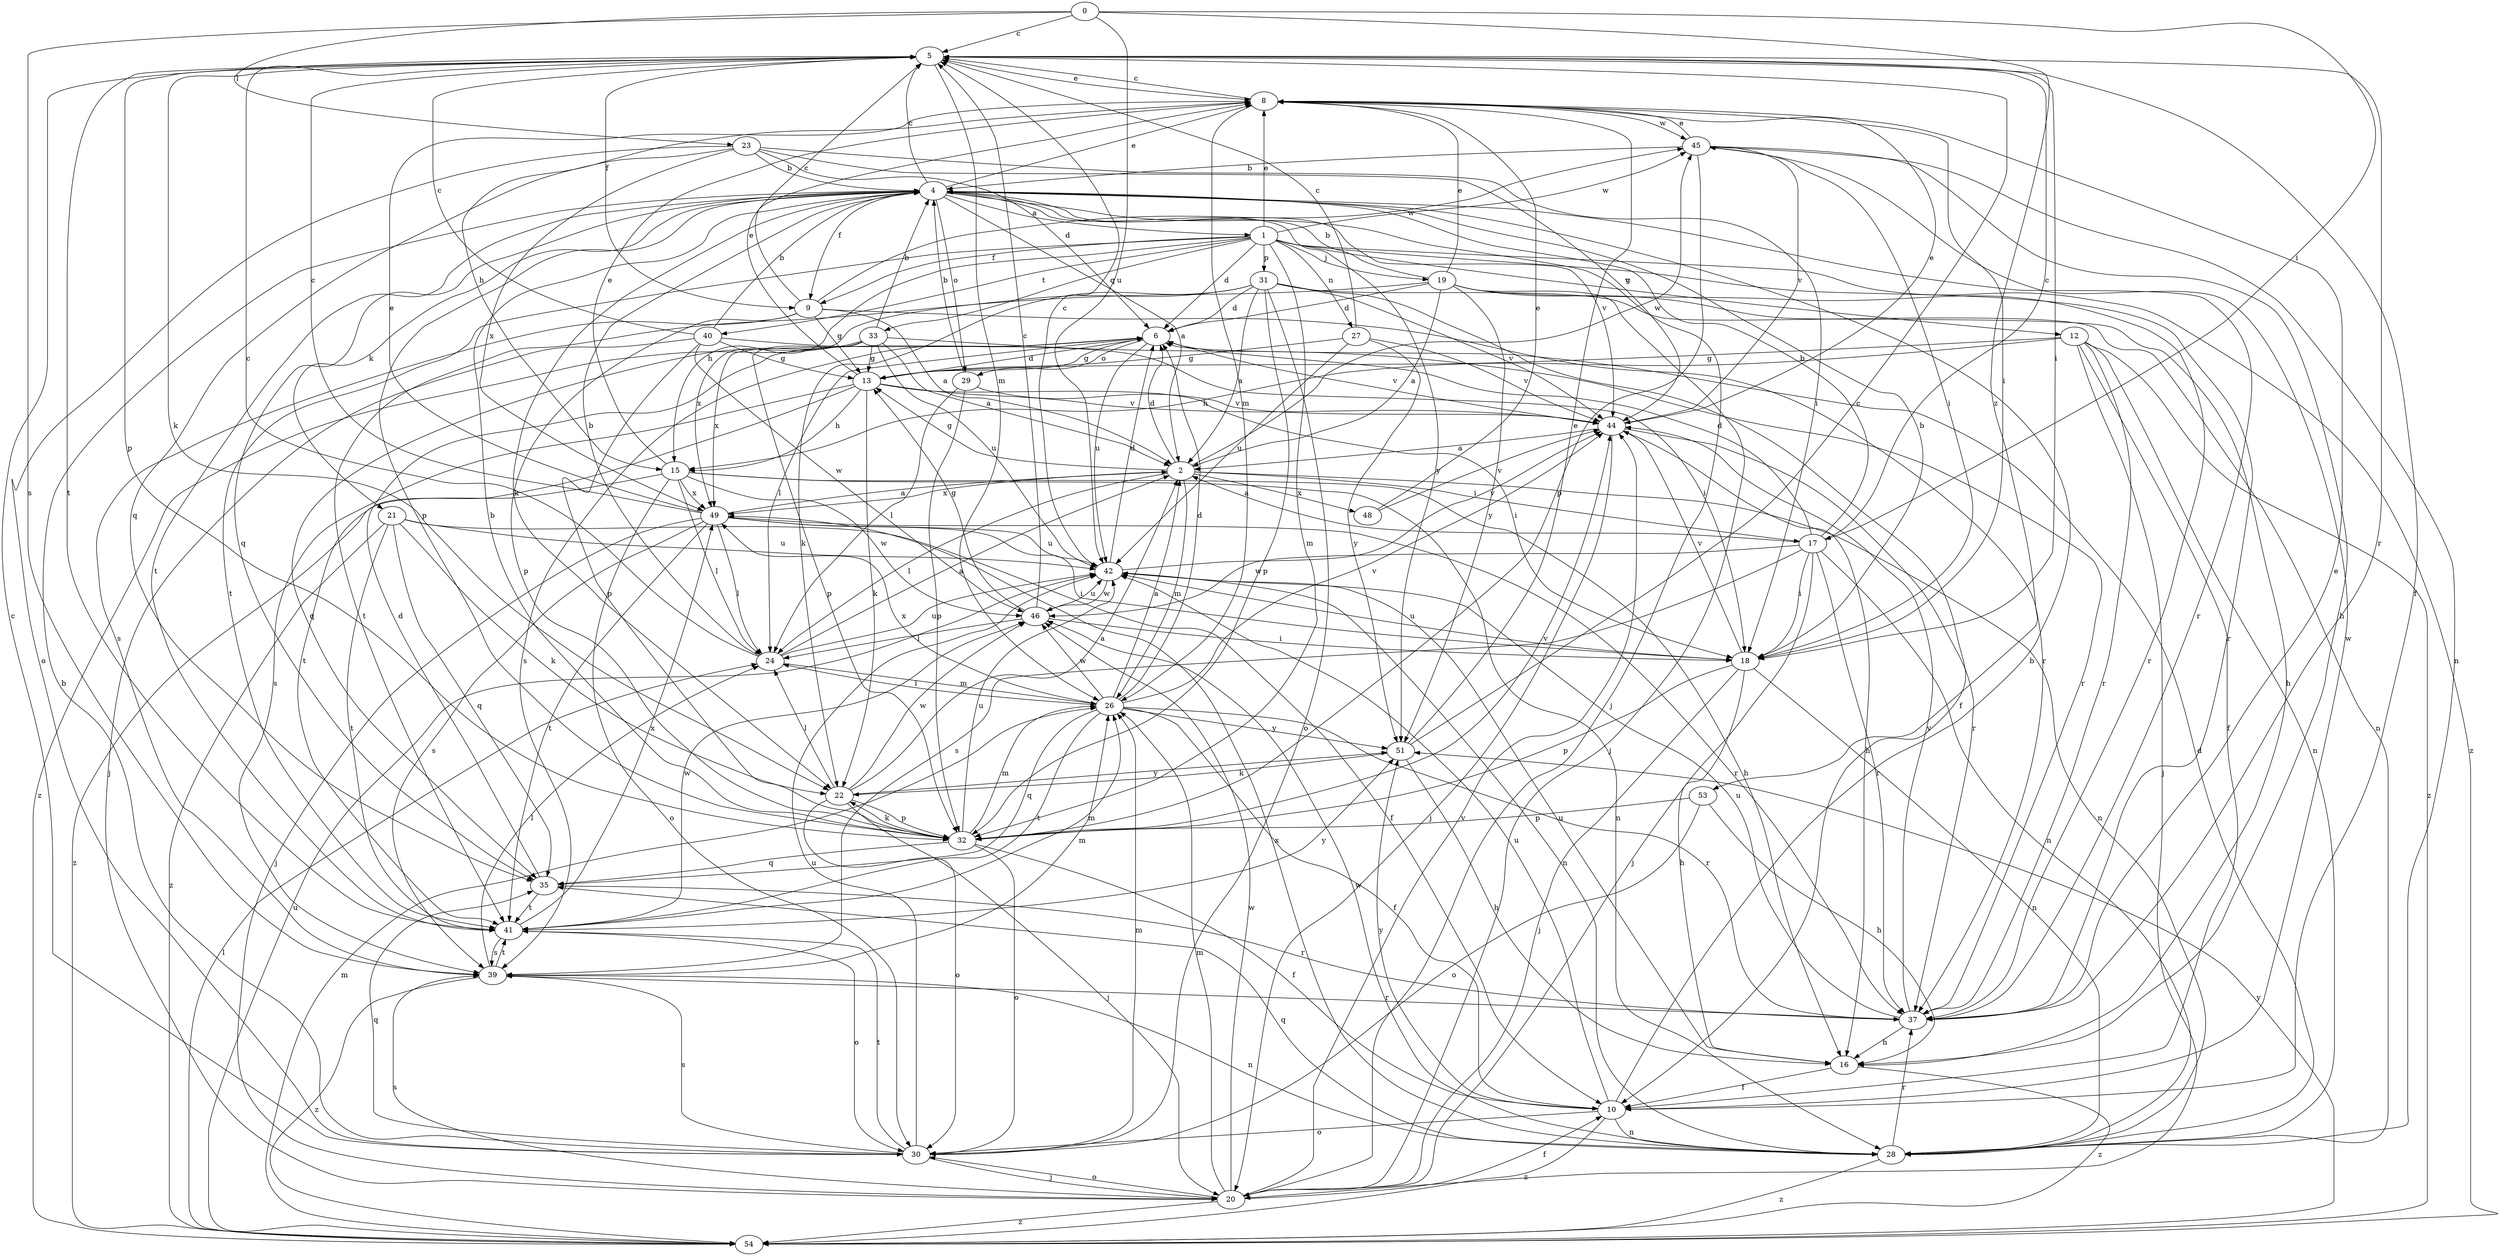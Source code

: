strict digraph  {
0;
1;
2;
4;
5;
6;
8;
9;
10;
12;
13;
15;
16;
17;
18;
19;
20;
21;
22;
23;
24;
26;
27;
28;
29;
30;
31;
32;
33;
35;
37;
39;
40;
41;
42;
44;
45;
46;
48;
49;
51;
53;
54;
0 -> 5  [label=c];
0 -> 17  [label=i];
0 -> 23  [label=l];
0 -> 39  [label=s];
0 -> 42  [label=u];
0 -> 53  [label=z];
1 -> 6  [label=d];
1 -> 8  [label=e];
1 -> 9  [label=f];
1 -> 12  [label=g];
1 -> 15  [label=h];
1 -> 19  [label=j];
1 -> 27  [label=n];
1 -> 31  [label=p];
1 -> 33  [label=q];
1 -> 37  [label=r];
1 -> 40  [label=t];
1 -> 41  [label=t];
1 -> 45  [label=w];
1 -> 54  [label=z];
1 -> 32  [label=m];
2 -> 6  [label=d];
2 -> 13  [label=g];
2 -> 17  [label=i];
2 -> 24  [label=l];
2 -> 26  [label=m];
2 -> 28  [label=n];
2 -> 45  [label=w];
2 -> 48  [label=x];
2 -> 49  [label=x];
4 -> 1  [label=a];
4 -> 2  [label=a];
4 -> 5  [label=c];
4 -> 8  [label=e];
4 -> 9  [label=f];
4 -> 20  [label=j];
4 -> 21  [label=k];
4 -> 22  [label=k];
4 -> 29  [label=o];
4 -> 32  [label=p];
4 -> 35  [label=q];
4 -> 37  [label=r];
4 -> 41  [label=t];
4 -> 44  [label=v];
4 -> 51  [label=y];
5 -> 8  [label=e];
5 -> 9  [label=f];
5 -> 10  [label=f];
5 -> 18  [label=i];
5 -> 22  [label=k];
5 -> 26  [label=m];
5 -> 32  [label=p];
5 -> 37  [label=r];
5 -> 41  [label=t];
6 -> 13  [label=g];
6 -> 24  [label=l];
6 -> 29  [label=o];
6 -> 39  [label=s];
6 -> 42  [label=u];
6 -> 44  [label=v];
8 -> 5  [label=c];
8 -> 15  [label=h];
8 -> 18  [label=i];
8 -> 26  [label=m];
8 -> 45  [label=w];
9 -> 2  [label=a];
9 -> 5  [label=c];
9 -> 13  [label=g];
9 -> 32  [label=p];
9 -> 37  [label=r];
9 -> 39  [label=s];
9 -> 45  [label=w];
10 -> 4  [label=b];
10 -> 28  [label=n];
10 -> 30  [label=o];
10 -> 42  [label=u];
10 -> 45  [label=w];
10 -> 51  [label=y];
10 -> 54  [label=z];
12 -> 10  [label=f];
12 -> 13  [label=g];
12 -> 15  [label=h];
12 -> 20  [label=j];
12 -> 28  [label=n];
12 -> 37  [label=r];
12 -> 54  [label=z];
13 -> 6  [label=d];
13 -> 8  [label=e];
13 -> 15  [label=h];
13 -> 18  [label=i];
13 -> 22  [label=k];
13 -> 39  [label=s];
13 -> 41  [label=t];
13 -> 44  [label=v];
15 -> 8  [label=e];
15 -> 16  [label=h];
15 -> 24  [label=l];
15 -> 28  [label=n];
15 -> 30  [label=o];
15 -> 46  [label=w];
15 -> 49  [label=x];
15 -> 54  [label=z];
16 -> 10  [label=f];
16 -> 42  [label=u];
16 -> 54  [label=z];
17 -> 2  [label=a];
17 -> 4  [label=b];
17 -> 5  [label=c];
17 -> 6  [label=d];
17 -> 18  [label=i];
17 -> 20  [label=j];
17 -> 28  [label=n];
17 -> 37  [label=r];
17 -> 39  [label=s];
17 -> 46  [label=w];
18 -> 4  [label=b];
18 -> 16  [label=h];
18 -> 20  [label=j];
18 -> 28  [label=n];
18 -> 32  [label=p];
18 -> 42  [label=u];
18 -> 44  [label=v];
19 -> 2  [label=a];
19 -> 4  [label=b];
19 -> 6  [label=d];
19 -> 8  [label=e];
19 -> 16  [label=h];
19 -> 20  [label=j];
19 -> 37  [label=r];
19 -> 41  [label=t];
19 -> 51  [label=y];
20 -> 10  [label=f];
20 -> 26  [label=m];
20 -> 30  [label=o];
20 -> 39  [label=s];
20 -> 44  [label=v];
20 -> 46  [label=w];
20 -> 54  [label=z];
21 -> 10  [label=f];
21 -> 22  [label=k];
21 -> 35  [label=q];
21 -> 41  [label=t];
21 -> 42  [label=u];
21 -> 54  [label=z];
22 -> 2  [label=a];
22 -> 20  [label=j];
22 -> 24  [label=l];
22 -> 30  [label=o];
22 -> 32  [label=p];
22 -> 46  [label=w];
22 -> 51  [label=y];
23 -> 4  [label=b];
23 -> 6  [label=d];
23 -> 18  [label=i];
23 -> 30  [label=o];
23 -> 35  [label=q];
23 -> 44  [label=v];
23 -> 49  [label=x];
24 -> 2  [label=a];
24 -> 4  [label=b];
24 -> 5  [label=c];
24 -> 26  [label=m];
24 -> 42  [label=u];
26 -> 2  [label=a];
26 -> 6  [label=d];
26 -> 10  [label=f];
26 -> 24  [label=l];
26 -> 35  [label=q];
26 -> 37  [label=r];
26 -> 41  [label=t];
26 -> 44  [label=v];
26 -> 46  [label=w];
26 -> 49  [label=x];
26 -> 51  [label=y];
27 -> 5  [label=c];
27 -> 13  [label=g];
27 -> 42  [label=u];
27 -> 44  [label=v];
27 -> 51  [label=y];
28 -> 6  [label=d];
28 -> 35  [label=q];
28 -> 37  [label=r];
28 -> 46  [label=w];
28 -> 49  [label=x];
28 -> 54  [label=z];
29 -> 4  [label=b];
29 -> 24  [label=l];
29 -> 32  [label=p];
29 -> 44  [label=v];
30 -> 4  [label=b];
30 -> 5  [label=c];
30 -> 20  [label=j];
30 -> 26  [label=m];
30 -> 35  [label=q];
30 -> 39  [label=s];
30 -> 41  [label=t];
30 -> 42  [label=u];
31 -> 2  [label=a];
31 -> 6  [label=d];
31 -> 10  [label=f];
31 -> 22  [label=k];
31 -> 28  [label=n];
31 -> 30  [label=o];
31 -> 32  [label=p];
31 -> 44  [label=v];
31 -> 49  [label=x];
32 -> 4  [label=b];
32 -> 10  [label=f];
32 -> 22  [label=k];
32 -> 26  [label=m];
32 -> 30  [label=o];
32 -> 35  [label=q];
32 -> 42  [label=u];
32 -> 44  [label=v];
33 -> 2  [label=a];
33 -> 4  [label=b];
33 -> 13  [label=g];
33 -> 32  [label=p];
33 -> 35  [label=q];
33 -> 37  [label=r];
33 -> 42  [label=u];
33 -> 49  [label=x];
33 -> 54  [label=z];
35 -> 6  [label=d];
35 -> 37  [label=r];
35 -> 41  [label=t];
37 -> 8  [label=e];
37 -> 16  [label=h];
37 -> 42  [label=u];
37 -> 44  [label=v];
39 -> 24  [label=l];
39 -> 26  [label=m];
39 -> 28  [label=n];
39 -> 37  [label=r];
39 -> 41  [label=t];
39 -> 54  [label=z];
40 -> 4  [label=b];
40 -> 5  [label=c];
40 -> 13  [label=g];
40 -> 18  [label=i];
40 -> 20  [label=j];
40 -> 32  [label=p];
40 -> 46  [label=w];
41 -> 26  [label=m];
41 -> 30  [label=o];
41 -> 39  [label=s];
41 -> 46  [label=w];
41 -> 49  [label=x];
41 -> 51  [label=y];
42 -> 5  [label=c];
42 -> 6  [label=d];
42 -> 28  [label=n];
42 -> 44  [label=v];
42 -> 46  [label=w];
44 -> 2  [label=a];
44 -> 8  [label=e];
44 -> 16  [label=h];
44 -> 20  [label=j];
44 -> 37  [label=r];
45 -> 4  [label=b];
45 -> 8  [label=e];
45 -> 16  [label=h];
45 -> 18  [label=i];
45 -> 28  [label=n];
45 -> 32  [label=p];
45 -> 44  [label=v];
46 -> 5  [label=c];
46 -> 13  [label=g];
46 -> 18  [label=i];
46 -> 24  [label=l];
46 -> 42  [label=u];
48 -> 8  [label=e];
48 -> 44  [label=v];
49 -> 2  [label=a];
49 -> 5  [label=c];
49 -> 8  [label=e];
49 -> 18  [label=i];
49 -> 20  [label=j];
49 -> 24  [label=l];
49 -> 37  [label=r];
49 -> 39  [label=s];
49 -> 41  [label=t];
49 -> 42  [label=u];
51 -> 5  [label=c];
51 -> 8  [label=e];
51 -> 16  [label=h];
51 -> 22  [label=k];
53 -> 16  [label=h];
53 -> 30  [label=o];
53 -> 32  [label=p];
54 -> 24  [label=l];
54 -> 26  [label=m];
54 -> 42  [label=u];
54 -> 51  [label=y];
}
